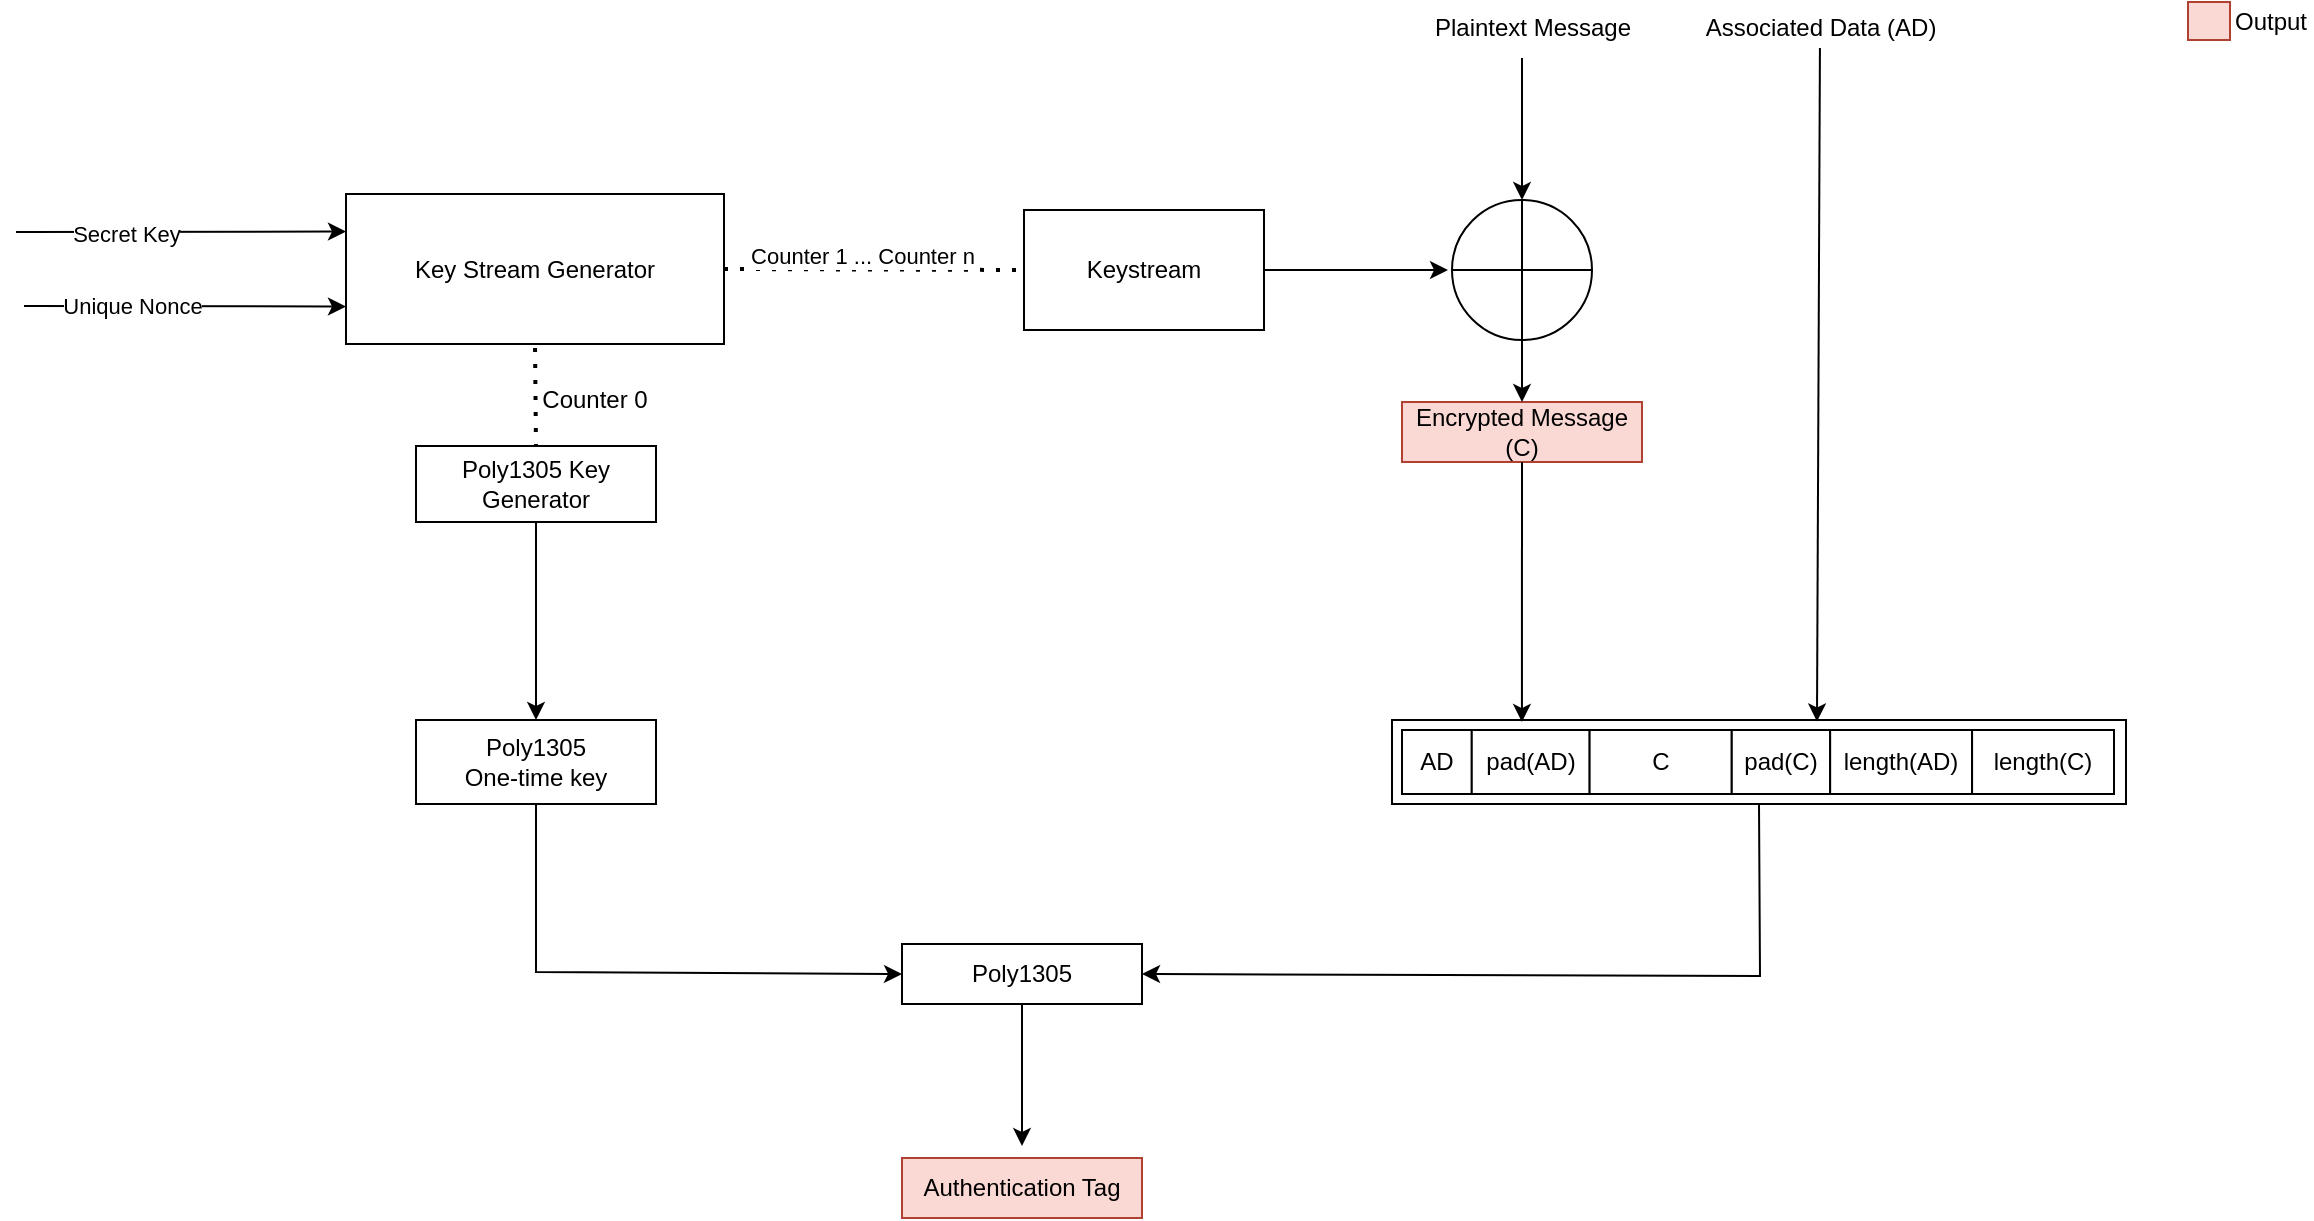 <mxfile version="19.0.2" type="device"><diagram id="JqfnRuL3uDAuO1ATHdV0" name="Page-1"><mxGraphModel dx="1796" dy="992" grid="0" gridSize="10" guides="1" tooltips="1" connect="1" arrows="1" fold="1" page="0" pageScale="1" pageWidth="827" pageHeight="1169" math="0" shadow="0"><root><mxCell id="0"/><mxCell id="1" parent="0"/><mxCell id="krbglp1c8ynIgwRcuWIj-1" value="Key Stream Generator" style="rounded=0;whiteSpace=wrap;html=1;" vertex="1" parent="1"><mxGeometry x="98" y="64" width="189" height="75" as="geometry"/></mxCell><mxCell id="krbglp1c8ynIgwRcuWIj-2" value="" style="endArrow=classic;html=1;rounded=0;entryX=0;entryY=0.25;entryDx=0;entryDy=0;" edge="1" parent="1" target="krbglp1c8ynIgwRcuWIj-1"><mxGeometry width="50" height="50" relative="1" as="geometry"><mxPoint x="-67" y="83" as="sourcePoint"/><mxPoint x="-88" y="70" as="targetPoint"/></mxGeometry></mxCell><mxCell id="krbglp1c8ynIgwRcuWIj-4" value="Secret Key" style="edgeLabel;html=1;align=center;verticalAlign=middle;resizable=0;points=[];" vertex="1" connectable="0" parent="krbglp1c8ynIgwRcuWIj-2"><mxGeometry x="-0.333" y="-1" relative="1" as="geometry"><mxPoint as="offset"/></mxGeometry></mxCell><mxCell id="krbglp1c8ynIgwRcuWIj-3" value="" style="endArrow=classic;html=1;rounded=0;entryX=0;entryY=0.75;entryDx=0;entryDy=0;" edge="1" parent="1" target="krbglp1c8ynIgwRcuWIj-1"><mxGeometry width="50" height="50" relative="1" as="geometry"><mxPoint x="-63" y="120" as="sourcePoint"/><mxPoint x="41" y="133" as="targetPoint"/></mxGeometry></mxCell><mxCell id="krbglp1c8ynIgwRcuWIj-5" value="Unique Nonce" style="edgeLabel;html=1;align=center;verticalAlign=middle;resizable=0;points=[];" vertex="1" connectable="0" parent="krbglp1c8ynIgwRcuWIj-3"><mxGeometry x="-0.205" y="-3" relative="1" as="geometry"><mxPoint x="-10" y="-3" as="offset"/></mxGeometry></mxCell><mxCell id="krbglp1c8ynIgwRcuWIj-6" value="" style="endArrow=none;dashed=1;html=1;dashPattern=1 3;strokeWidth=2;rounded=0;exitX=1;exitY=0.5;exitDx=0;exitDy=0;" edge="1" parent="1" source="krbglp1c8ynIgwRcuWIj-1"><mxGeometry width="50" height="50" relative="1" as="geometry"><mxPoint x="304" y="121" as="sourcePoint"/><mxPoint x="434" y="102" as="targetPoint"/></mxGeometry></mxCell><mxCell id="krbglp1c8ynIgwRcuWIj-7" value="Counter 1 ... Counter n" style="edgeLabel;html=1;align=center;verticalAlign=middle;resizable=0;points=[];" vertex="1" connectable="0" parent="krbglp1c8ynIgwRcuWIj-6"><mxGeometry x="-0.13" y="3" relative="1" as="geometry"><mxPoint x="5" y="-4" as="offset"/></mxGeometry></mxCell><mxCell id="krbglp1c8ynIgwRcuWIj-8" value="Keystream" style="rounded=0;whiteSpace=wrap;html=1;" vertex="1" parent="1"><mxGeometry x="437" y="72" width="120" height="60" as="geometry"/></mxCell><mxCell id="krbglp1c8ynIgwRcuWIj-9" value="" style="endArrow=classic;html=1;rounded=0;exitX=1;exitY=0.5;exitDx=0;exitDy=0;" edge="1" parent="1" source="krbglp1c8ynIgwRcuWIj-8"><mxGeometry width="50" height="50" relative="1" as="geometry"><mxPoint x="592" y="125" as="sourcePoint"/><mxPoint x="649" y="102" as="targetPoint"/></mxGeometry></mxCell><mxCell id="krbglp1c8ynIgwRcuWIj-11" value="" style="endArrow=classic;html=1;rounded=0;entryX=0.5;entryY=0;entryDx=0;entryDy=0;entryPerimeter=0;" edge="1" parent="1"><mxGeometry width="50" height="50" relative="1" as="geometry"><mxPoint x="686" y="-4" as="sourcePoint"/><mxPoint x="686" y="67" as="targetPoint"/></mxGeometry></mxCell><mxCell id="krbglp1c8ynIgwRcuWIj-12" value="Plaintext Message" style="text;html=1;align=center;verticalAlign=middle;resizable=0;points=[];autosize=1;strokeColor=none;fillColor=none;" vertex="1" parent="1"><mxGeometry x="642" y="-28" width="98" height="18" as="geometry"/></mxCell><mxCell id="krbglp1c8ynIgwRcuWIj-14" value="" style="verticalLabelPosition=bottom;verticalAlign=top;html=1;shape=mxgraph.flowchart.summing_function;" vertex="1" parent="1"><mxGeometry x="651" y="67" width="70" height="70" as="geometry"/></mxCell><mxCell id="krbglp1c8ynIgwRcuWIj-15" value="Encrypted Message (C)" style="rounded=0;whiteSpace=wrap;html=1;fillColor=#fad9d5;strokeColor=#ae4132;" vertex="1" parent="1"><mxGeometry x="626" y="168" width="120" height="30" as="geometry"/></mxCell><mxCell id="krbglp1c8ynIgwRcuWIj-16" value="" style="endArrow=classic;html=1;rounded=0;entryX=0.5;entryY=0;entryDx=0;entryDy=0;exitX=0.5;exitY=1;exitDx=0;exitDy=0;exitPerimeter=0;" edge="1" parent="1" source="krbglp1c8ynIgwRcuWIj-14" target="krbglp1c8ynIgwRcuWIj-15"><mxGeometry width="50" height="50" relative="1" as="geometry"><mxPoint x="556" y="224" as="sourcePoint"/><mxPoint x="606" y="174" as="targetPoint"/></mxGeometry></mxCell><mxCell id="krbglp1c8ynIgwRcuWIj-17" value="" style="endArrow=none;dashed=1;html=1;dashPattern=1 3;strokeWidth=2;rounded=0;entryX=0.5;entryY=1;entryDx=0;entryDy=0;" edge="1" parent="1" target="krbglp1c8ynIgwRcuWIj-1"><mxGeometry width="50" height="50" relative="1" as="geometry"><mxPoint x="193" y="191" as="sourcePoint"/><mxPoint x="218" y="156" as="targetPoint"/></mxGeometry></mxCell><mxCell id="krbglp1c8ynIgwRcuWIj-18" value="Counter 0" style="text;html=1;align=center;verticalAlign=middle;resizable=0;points=[];autosize=1;strokeColor=none;fillColor=none;" vertex="1" parent="1"><mxGeometry x="193" y="158" width="58" height="18" as="geometry"/></mxCell><mxCell id="krbglp1c8ynIgwRcuWIj-19" value="Poly1305 Key Generator" style="rounded=0;whiteSpace=wrap;html=1;" vertex="1" parent="1"><mxGeometry x="133" y="190" width="120" height="38" as="geometry"/></mxCell><mxCell id="krbglp1c8ynIgwRcuWIj-20" value="" style="endArrow=classic;html=1;rounded=0;exitX=0.5;exitY=1;exitDx=0;exitDy=0;entryX=0.5;entryY=0;entryDx=0;entryDy=0;" edge="1" parent="1" source="krbglp1c8ynIgwRcuWIj-19" target="krbglp1c8ynIgwRcuWIj-21"><mxGeometry width="50" height="50" relative="1" as="geometry"><mxPoint x="190" y="300" as="sourcePoint"/><mxPoint x="193" y="271" as="targetPoint"/></mxGeometry></mxCell><mxCell id="krbglp1c8ynIgwRcuWIj-21" value="Poly1305 &lt;br&gt;One-time key" style="rounded=0;whiteSpace=wrap;html=1;" vertex="1" parent="1"><mxGeometry x="133" y="327" width="120" height="42" as="geometry"/></mxCell><mxCell id="krbglp1c8ynIgwRcuWIj-24" value="Associated Data (AD)" style="text;html=1;align=center;verticalAlign=middle;resizable=0;points=[];autosize=1;strokeColor=none;fillColor=none;" vertex="1" parent="1"><mxGeometry x="776" y="-28" width="117" height="18" as="geometry"/></mxCell><mxCell id="krbglp1c8ynIgwRcuWIj-34" value="" style="group" vertex="1" connectable="0" parent="1"><mxGeometry x="626" y="332" width="356" height="32" as="geometry"/></mxCell><mxCell id="krbglp1c8ynIgwRcuWIj-23" value="AD" style="rounded=0;whiteSpace=wrap;html=1;" vertex="1" parent="krbglp1c8ynIgwRcuWIj-34"><mxGeometry width="34.878" height="32" as="geometry"/></mxCell><mxCell id="krbglp1c8ynIgwRcuWIj-25" value="pad(AD)" style="rounded=0;whiteSpace=wrap;html=1;" vertex="1" parent="krbglp1c8ynIgwRcuWIj-34"><mxGeometry x="34.878" width="58.932" height="32" as="geometry"/></mxCell><mxCell id="krbglp1c8ynIgwRcuWIj-27" value="pad(C)&lt;br&gt;" style="rounded=0;whiteSpace=wrap;html=1;" vertex="1" parent="krbglp1c8ynIgwRcuWIj-34"><mxGeometry x="164.77" width="49.311" height="32" as="geometry"/></mxCell><mxCell id="krbglp1c8ynIgwRcuWIj-32" value="length(AD)" style="rounded=0;whiteSpace=wrap;html=1;" vertex="1" parent="krbglp1c8ynIgwRcuWIj-34"><mxGeometry x="214.081" width="70.959" height="32" as="geometry"/></mxCell><mxCell id="krbglp1c8ynIgwRcuWIj-33" value="length(C)" style="rounded=0;whiteSpace=wrap;html=1;" vertex="1" parent="krbglp1c8ynIgwRcuWIj-34"><mxGeometry x="285.041" width="70.959" height="32" as="geometry"/></mxCell><mxCell id="krbglp1c8ynIgwRcuWIj-26" value="C" style="rounded=0;whiteSpace=wrap;html=1;" vertex="1" parent="krbglp1c8ynIgwRcuWIj-34"><mxGeometry x="93.811" width="70.959" height="32" as="geometry"/></mxCell><mxCell id="krbglp1c8ynIgwRcuWIj-35" value="" style="endArrow=classic;html=1;rounded=0;entryX=0.579;entryY=0.017;entryDx=0;entryDy=0;exitX=0.504;exitY=1.056;exitDx=0;exitDy=0;exitPerimeter=0;entryPerimeter=0;" edge="1" parent="1" source="krbglp1c8ynIgwRcuWIj-24" target="krbglp1c8ynIgwRcuWIj-39"><mxGeometry relative="1" as="geometry"><mxPoint x="977" y="46" as="sourcePoint"/><mxPoint x="1077" y="46" as="targetPoint"/></mxGeometry></mxCell><mxCell id="krbglp1c8ynIgwRcuWIj-37" value="" style="endArrow=classic;html=1;rounded=0;exitX=0.5;exitY=1;exitDx=0;exitDy=0;entryX=0.177;entryY=0.024;entryDx=0;entryDy=0;entryPerimeter=0;" edge="1" parent="1" source="krbglp1c8ynIgwRcuWIj-15" target="krbglp1c8ynIgwRcuWIj-39"><mxGeometry width="50" height="50" relative="1" as="geometry"><mxPoint x="626" y="281" as="sourcePoint"/><mxPoint x="686" y="320" as="targetPoint"/></mxGeometry></mxCell><mxCell id="krbglp1c8ynIgwRcuWIj-39" value="" style="rounded=0;whiteSpace=wrap;html=1;fillColor=none;" vertex="1" parent="1"><mxGeometry x="621" y="327" width="367" height="42" as="geometry"/></mxCell><mxCell id="krbglp1c8ynIgwRcuWIj-40" value="" style="endArrow=classic;html=1;rounded=0;entryX=0;entryY=0.5;entryDx=0;entryDy=0;exitX=0.5;exitY=1;exitDx=0;exitDy=0;" edge="1" parent="1" source="krbglp1c8ynIgwRcuWIj-21" target="krbglp1c8ynIgwRcuWIj-41"><mxGeometry width="50" height="50" relative="1" as="geometry"><mxPoint x="207" y="478" as="sourcePoint"/><mxPoint x="257" y="428" as="targetPoint"/><Array as="points"><mxPoint x="193" y="453"/></Array></mxGeometry></mxCell><mxCell id="krbglp1c8ynIgwRcuWIj-41" value="Poly1305" style="rounded=0;whiteSpace=wrap;html=1;fillColor=none;" vertex="1" parent="1"><mxGeometry x="376" y="439" width="120" height="30" as="geometry"/></mxCell><mxCell id="krbglp1c8ynIgwRcuWIj-42" value="" style="endArrow=classic;html=1;rounded=0;entryX=1;entryY=0.5;entryDx=0;entryDy=0;exitX=0.5;exitY=1;exitDx=0;exitDy=0;" edge="1" parent="1" source="krbglp1c8ynIgwRcuWIj-39" target="krbglp1c8ynIgwRcuWIj-41"><mxGeometry width="50" height="50" relative="1" as="geometry"><mxPoint x="703" y="483" as="sourcePoint"/><mxPoint x="753" y="433" as="targetPoint"/><Array as="points"><mxPoint x="805" y="455"/></Array></mxGeometry></mxCell><mxCell id="krbglp1c8ynIgwRcuWIj-43" value="" style="endArrow=classic;html=1;rounded=0;exitX=0.5;exitY=1;exitDx=0;exitDy=0;" edge="1" parent="1" source="krbglp1c8ynIgwRcuWIj-41"><mxGeometry width="50" height="50" relative="1" as="geometry"><mxPoint x="419" y="543" as="sourcePoint"/><mxPoint x="436" y="540" as="targetPoint"/></mxGeometry></mxCell><mxCell id="krbglp1c8ynIgwRcuWIj-44" value="Authentication Tag" style="rounded=0;whiteSpace=wrap;html=1;fillColor=#fad9d5;strokeColor=#ae4132;" vertex="1" parent="1"><mxGeometry x="376" y="546" width="120" height="30" as="geometry"/></mxCell><mxCell id="krbglp1c8ynIgwRcuWIj-46" value="" style="rounded=0;whiteSpace=wrap;html=1;fillColor=#fad9d5;strokeColor=#ae4132;" vertex="1" parent="1"><mxGeometry x="1019" y="-32" width="21" height="19" as="geometry"/></mxCell><mxCell id="krbglp1c8ynIgwRcuWIj-51" value="Output" style="text;html=1;align=center;verticalAlign=middle;resizable=0;points=[];autosize=1;strokeColor=none;fillColor=none;" vertex="1" parent="1"><mxGeometry x="1038" y="-31" width="43" height="18" as="geometry"/></mxCell></root></mxGraphModel></diagram></mxfile>